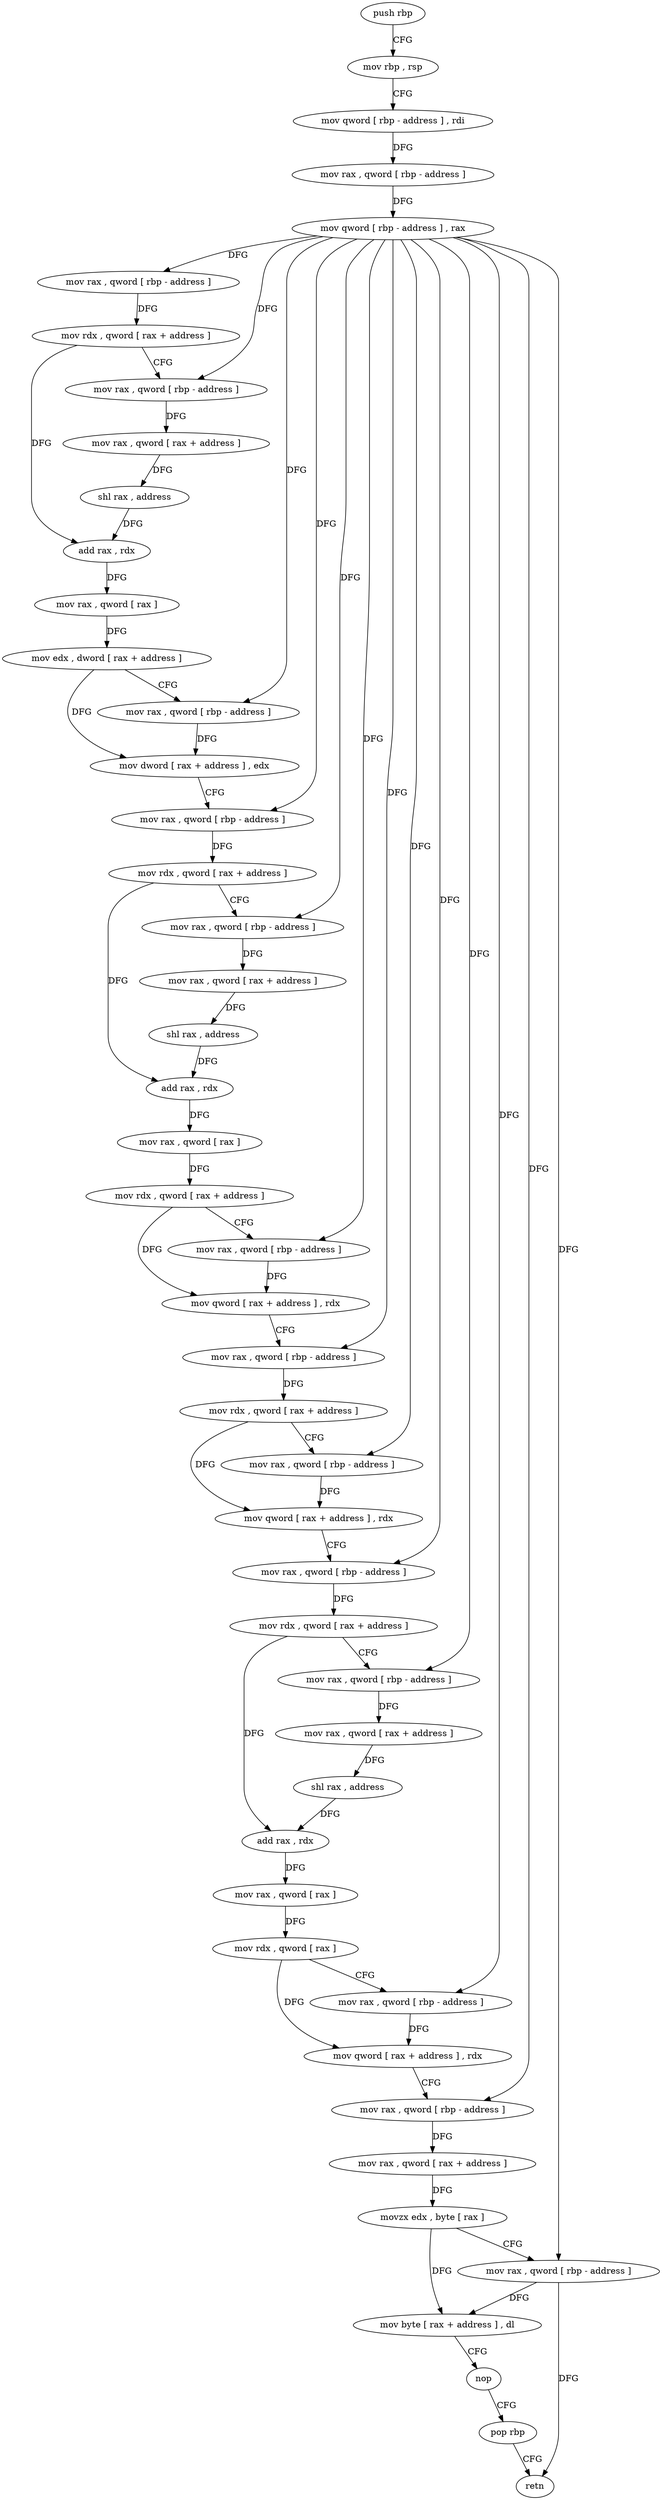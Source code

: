 digraph "func" {
"149463" [label = "push rbp" ]
"149464" [label = "mov rbp , rsp" ]
"149467" [label = "mov qword [ rbp - address ] , rdi" ]
"149471" [label = "mov rax , qword [ rbp - address ]" ]
"149475" [label = "mov qword [ rbp - address ] , rax" ]
"149479" [label = "mov rax , qword [ rbp - address ]" ]
"149483" [label = "mov rdx , qword [ rax + address ]" ]
"149487" [label = "mov rax , qword [ rbp - address ]" ]
"149491" [label = "mov rax , qword [ rax + address ]" ]
"149495" [label = "shl rax , address" ]
"149499" [label = "add rax , rdx" ]
"149502" [label = "mov rax , qword [ rax ]" ]
"149505" [label = "mov edx , dword [ rax + address ]" ]
"149508" [label = "mov rax , qword [ rbp - address ]" ]
"149512" [label = "mov dword [ rax + address ] , edx" ]
"149515" [label = "mov rax , qword [ rbp - address ]" ]
"149519" [label = "mov rdx , qword [ rax + address ]" ]
"149523" [label = "mov rax , qword [ rbp - address ]" ]
"149527" [label = "mov rax , qword [ rax + address ]" ]
"149531" [label = "shl rax , address" ]
"149535" [label = "add rax , rdx" ]
"149538" [label = "mov rax , qword [ rax ]" ]
"149541" [label = "mov rdx , qword [ rax + address ]" ]
"149545" [label = "mov rax , qword [ rbp - address ]" ]
"149549" [label = "mov qword [ rax + address ] , rdx" ]
"149553" [label = "mov rax , qword [ rbp - address ]" ]
"149557" [label = "mov rdx , qword [ rax + address ]" ]
"149561" [label = "mov rax , qword [ rbp - address ]" ]
"149565" [label = "mov qword [ rax + address ] , rdx" ]
"149572" [label = "mov rax , qword [ rbp - address ]" ]
"149576" [label = "mov rdx , qword [ rax + address ]" ]
"149580" [label = "mov rax , qword [ rbp - address ]" ]
"149584" [label = "mov rax , qword [ rax + address ]" ]
"149588" [label = "shl rax , address" ]
"149592" [label = "add rax , rdx" ]
"149595" [label = "mov rax , qword [ rax ]" ]
"149598" [label = "mov rdx , qword [ rax ]" ]
"149601" [label = "mov rax , qword [ rbp - address ]" ]
"149605" [label = "mov qword [ rax + address ] , rdx" ]
"149609" [label = "mov rax , qword [ rbp - address ]" ]
"149613" [label = "mov rax , qword [ rax + address ]" ]
"149617" [label = "movzx edx , byte [ rax ]" ]
"149620" [label = "mov rax , qword [ rbp - address ]" ]
"149624" [label = "mov byte [ rax + address ] , dl" ]
"149627" [label = "nop" ]
"149628" [label = "pop rbp" ]
"149629" [label = "retn" ]
"149463" -> "149464" [ label = "CFG" ]
"149464" -> "149467" [ label = "CFG" ]
"149467" -> "149471" [ label = "DFG" ]
"149471" -> "149475" [ label = "DFG" ]
"149475" -> "149479" [ label = "DFG" ]
"149475" -> "149487" [ label = "DFG" ]
"149475" -> "149508" [ label = "DFG" ]
"149475" -> "149515" [ label = "DFG" ]
"149475" -> "149523" [ label = "DFG" ]
"149475" -> "149545" [ label = "DFG" ]
"149475" -> "149553" [ label = "DFG" ]
"149475" -> "149561" [ label = "DFG" ]
"149475" -> "149572" [ label = "DFG" ]
"149475" -> "149580" [ label = "DFG" ]
"149475" -> "149601" [ label = "DFG" ]
"149475" -> "149609" [ label = "DFG" ]
"149475" -> "149620" [ label = "DFG" ]
"149479" -> "149483" [ label = "DFG" ]
"149483" -> "149487" [ label = "CFG" ]
"149483" -> "149499" [ label = "DFG" ]
"149487" -> "149491" [ label = "DFG" ]
"149491" -> "149495" [ label = "DFG" ]
"149495" -> "149499" [ label = "DFG" ]
"149499" -> "149502" [ label = "DFG" ]
"149502" -> "149505" [ label = "DFG" ]
"149505" -> "149508" [ label = "CFG" ]
"149505" -> "149512" [ label = "DFG" ]
"149508" -> "149512" [ label = "DFG" ]
"149512" -> "149515" [ label = "CFG" ]
"149515" -> "149519" [ label = "DFG" ]
"149519" -> "149523" [ label = "CFG" ]
"149519" -> "149535" [ label = "DFG" ]
"149523" -> "149527" [ label = "DFG" ]
"149527" -> "149531" [ label = "DFG" ]
"149531" -> "149535" [ label = "DFG" ]
"149535" -> "149538" [ label = "DFG" ]
"149538" -> "149541" [ label = "DFG" ]
"149541" -> "149545" [ label = "CFG" ]
"149541" -> "149549" [ label = "DFG" ]
"149545" -> "149549" [ label = "DFG" ]
"149549" -> "149553" [ label = "CFG" ]
"149553" -> "149557" [ label = "DFG" ]
"149557" -> "149561" [ label = "CFG" ]
"149557" -> "149565" [ label = "DFG" ]
"149561" -> "149565" [ label = "DFG" ]
"149565" -> "149572" [ label = "CFG" ]
"149572" -> "149576" [ label = "DFG" ]
"149576" -> "149580" [ label = "CFG" ]
"149576" -> "149592" [ label = "DFG" ]
"149580" -> "149584" [ label = "DFG" ]
"149584" -> "149588" [ label = "DFG" ]
"149588" -> "149592" [ label = "DFG" ]
"149592" -> "149595" [ label = "DFG" ]
"149595" -> "149598" [ label = "DFG" ]
"149598" -> "149601" [ label = "CFG" ]
"149598" -> "149605" [ label = "DFG" ]
"149601" -> "149605" [ label = "DFG" ]
"149605" -> "149609" [ label = "CFG" ]
"149609" -> "149613" [ label = "DFG" ]
"149613" -> "149617" [ label = "DFG" ]
"149617" -> "149620" [ label = "CFG" ]
"149617" -> "149624" [ label = "DFG" ]
"149620" -> "149624" [ label = "DFG" ]
"149620" -> "149629" [ label = "DFG" ]
"149624" -> "149627" [ label = "CFG" ]
"149627" -> "149628" [ label = "CFG" ]
"149628" -> "149629" [ label = "CFG" ]
}
